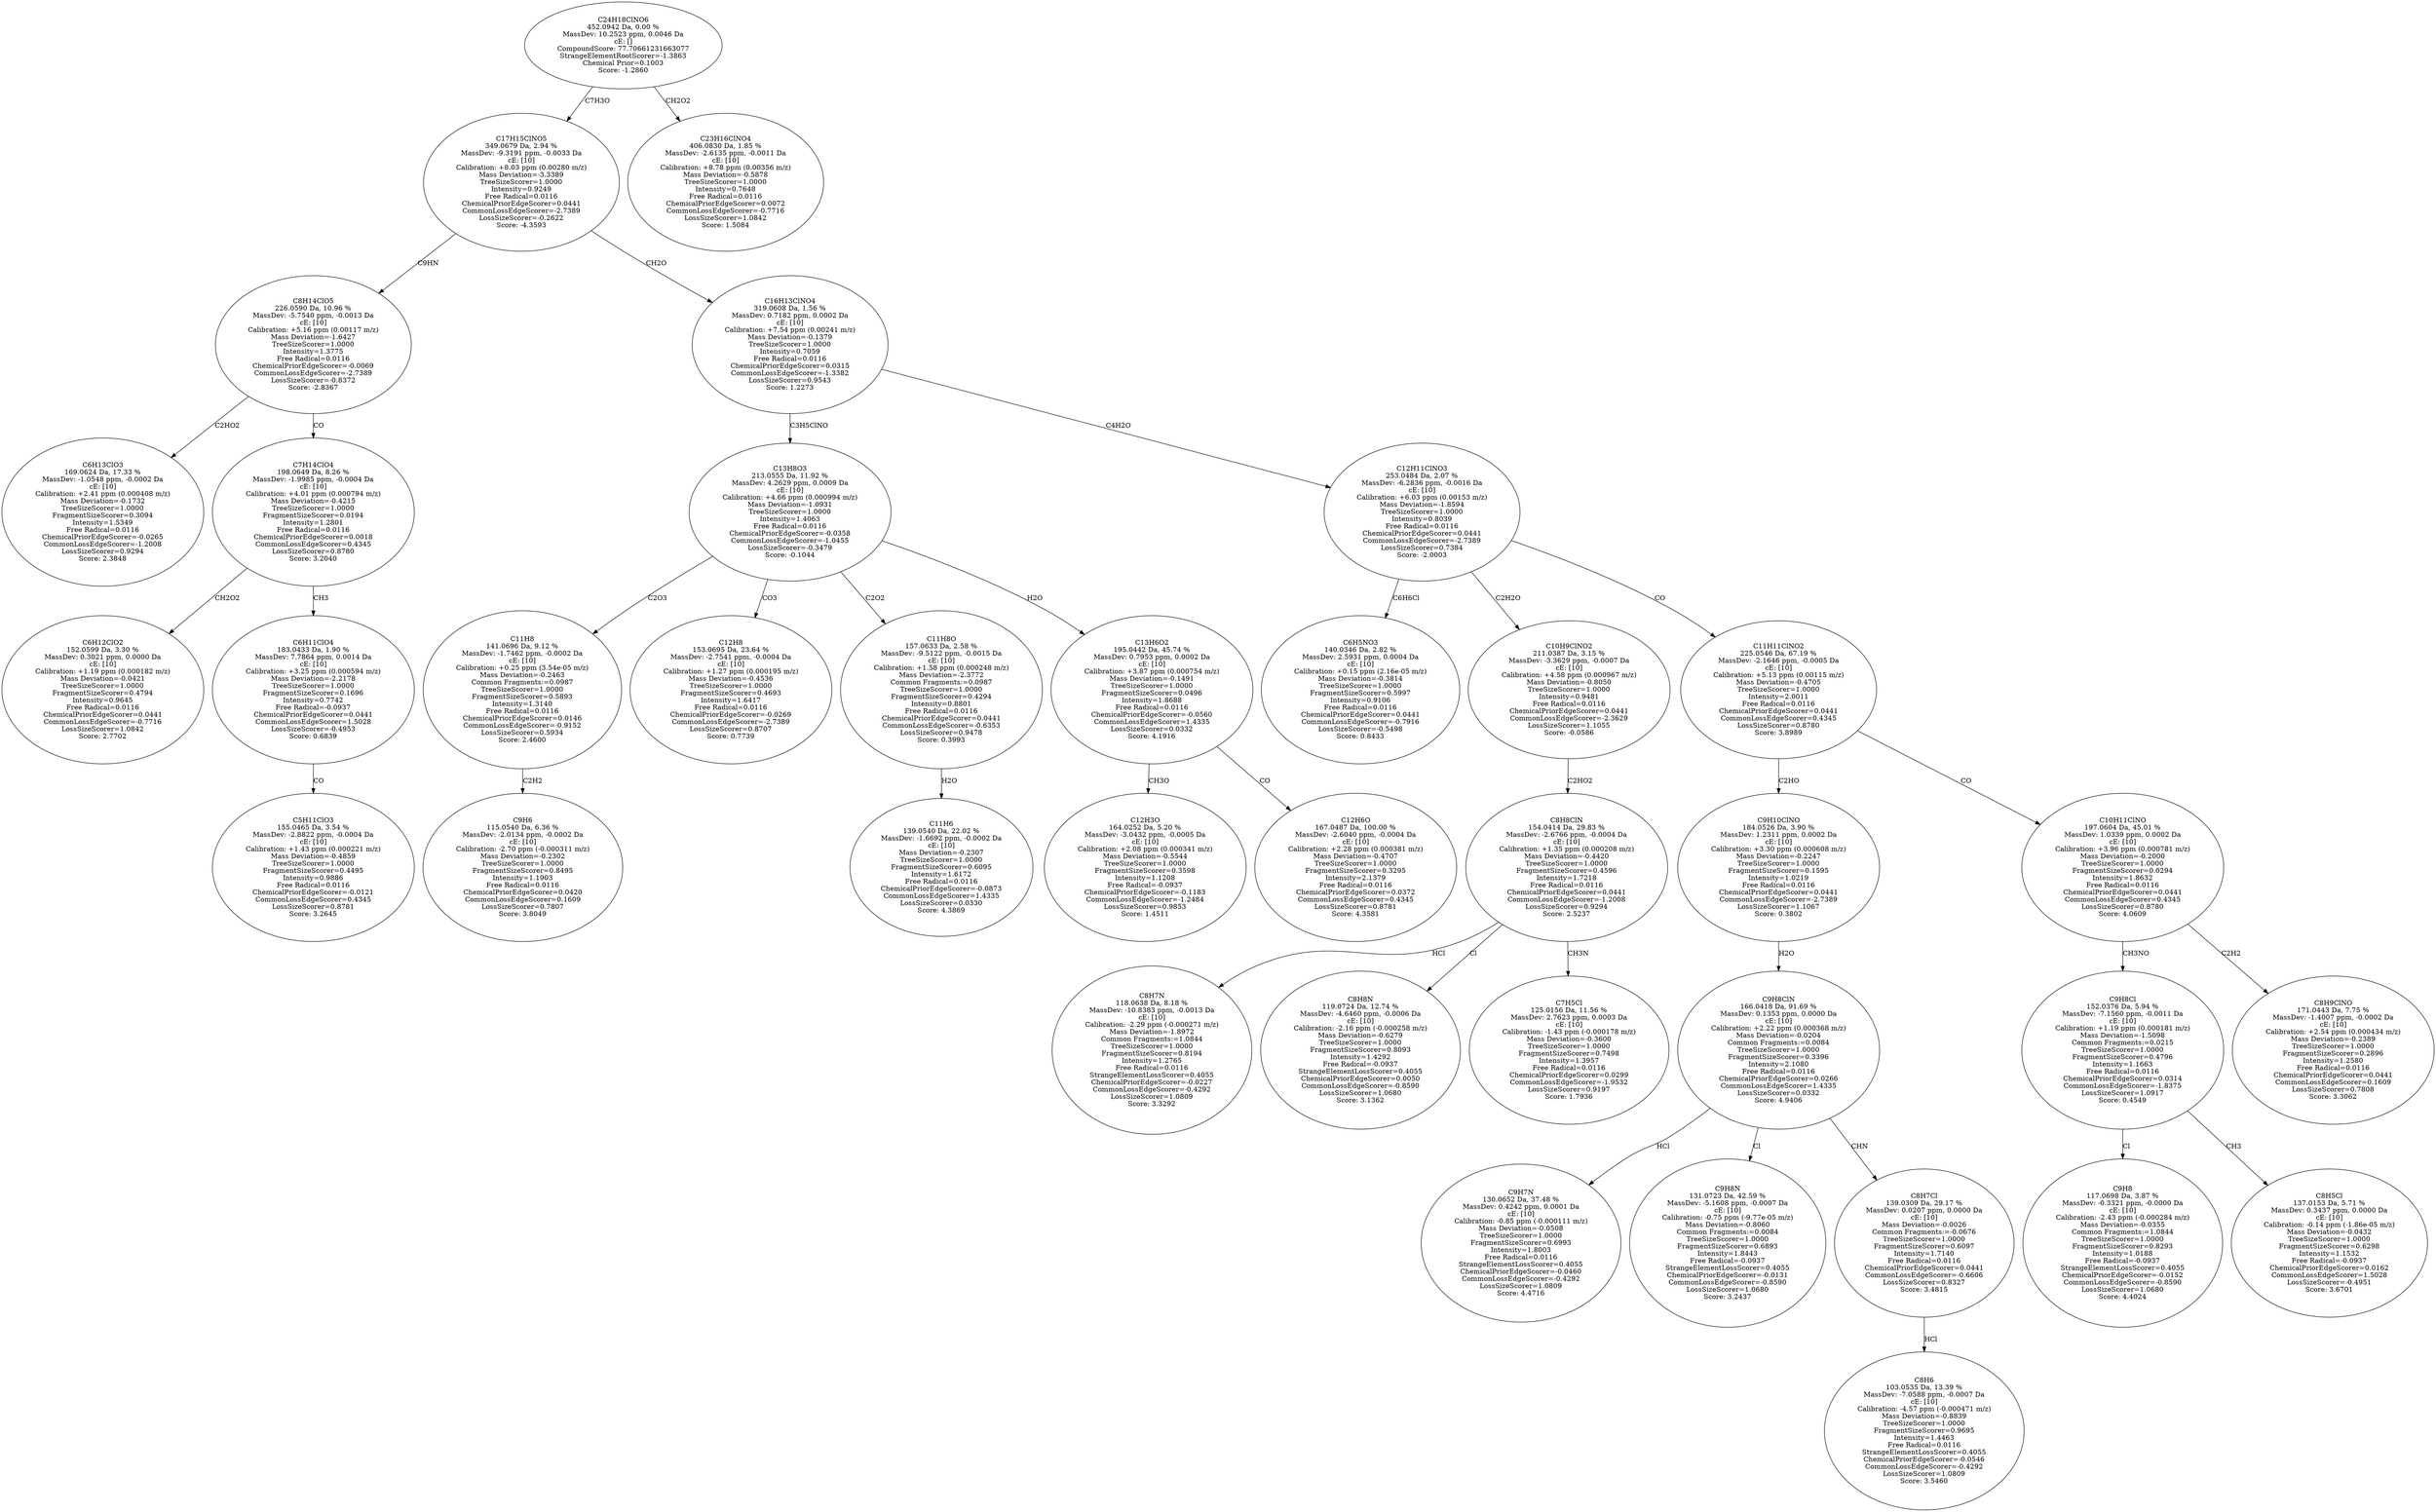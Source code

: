 strict digraph {
v1 [label="C6H13ClO3\n169.0624 Da, 17.33 %\nMassDev: -1.0548 ppm, -0.0002 Da\ncE: [10]\nCalibration: +2.41 ppm (0.000408 m/z)\nMass Deviation=-0.1732\nTreeSizeScorer=1.0000\nFragmentSizeScorer=0.3094\nIntensity=1.5349\nFree Radical=0.0116\nChemicalPriorEdgeScorer=-0.0265\nCommonLossEdgeScorer=-1.2008\nLossSizeScorer=0.9294\nScore: 2.3848"];
v2 [label="C6H12ClO2\n152.0599 Da, 3.30 %\nMassDev: 0.3021 ppm, 0.0000 Da\ncE: [10]\nCalibration: +1.19 ppm (0.000182 m/z)\nMass Deviation=-0.0421\nTreeSizeScorer=1.0000\nFragmentSizeScorer=0.4794\nIntensity=0.9645\nFree Radical=0.0116\nChemicalPriorEdgeScorer=0.0441\nCommonLossEdgeScorer=-0.7716\nLossSizeScorer=1.0842\nScore: 2.7702"];
v3 [label="C5H11ClO3\n155.0465 Da, 3.54 %\nMassDev: -2.8822 ppm, -0.0004 Da\ncE: [10]\nCalibration: +1.43 ppm (0.000221 m/z)\nMass Deviation=-0.4859\nTreeSizeScorer=1.0000\nFragmentSizeScorer=0.4495\nIntensity=0.9886\nFree Radical=0.0116\nChemicalPriorEdgeScorer=-0.0121\nCommonLossEdgeScorer=0.4345\nLossSizeScorer=0.8781\nScore: 3.2645"];
v4 [label="C6H11ClO4\n183.0433 Da, 1.90 %\nMassDev: 7.7864 ppm, 0.0014 Da\ncE: [10]\nCalibration: +3.25 ppm (0.000594 m/z)\nMass Deviation=-2.2178\nTreeSizeScorer=1.0000\nFragmentSizeScorer=0.1696\nIntensity=0.7742\nFree Radical=-0.0937\nChemicalPriorEdgeScorer=0.0441\nCommonLossEdgeScorer=1.5028\nLossSizeScorer=-0.4953\nScore: 0.6839"];
v5 [label="C7H14ClO4\n198.0649 Da, 8.26 %\nMassDev: -1.9985 ppm, -0.0004 Da\ncE: [10]\nCalibration: +4.01 ppm (0.000794 m/z)\nMass Deviation=-0.4215\nTreeSizeScorer=1.0000\nFragmentSizeScorer=0.0194\nIntensity=1.2801\nFree Radical=0.0116\nChemicalPriorEdgeScorer=0.0018\nCommonLossEdgeScorer=0.4345\nLossSizeScorer=0.8780\nScore: 3.2040"];
v6 [label="C8H14ClO5\n226.0590 Da, 10.96 %\nMassDev: -5.7540 ppm, -0.0013 Da\ncE: [10]\nCalibration: +5.16 ppm (0.00117 m/z)\nMass Deviation=-1.6427\nTreeSizeScorer=1.0000\nIntensity=1.3775\nFree Radical=0.0116\nChemicalPriorEdgeScorer=-0.0069\nCommonLossEdgeScorer=-2.7389\nLossSizeScorer=-0.8372\nScore: -2.8367"];
v7 [label="C9H6\n115.0540 Da, 6.36 %\nMassDev: -2.0134 ppm, -0.0002 Da\ncE: [10]\nCalibration: -2.70 ppm (-0.000311 m/z)\nMass Deviation=-0.2302\nTreeSizeScorer=1.0000\nFragmentSizeScorer=0.8495\nIntensity=1.1903\nFree Radical=0.0116\nChemicalPriorEdgeScorer=0.0420\nCommonLossEdgeScorer=0.1609\nLossSizeScorer=0.7807\nScore: 3.8049"];
v8 [label="C11H8\n141.0696 Da, 9.12 %\nMassDev: -1.7462 ppm, -0.0002 Da\ncE: [10]\nCalibration: +0.25 ppm (3.54e-05 m/z)\nMass Deviation=-0.2463\nCommon Fragments:=0.0987\nTreeSizeScorer=1.0000\nFragmentSizeScorer=0.5893\nIntensity=1.3140\nFree Radical=0.0116\nChemicalPriorEdgeScorer=0.0146\nCommonLossEdgeScorer=-0.9152\nLossSizeScorer=0.5934\nScore: 2.4600"];
v9 [label="C12H8\n153.0695 Da, 23.64 %\nMassDev: -2.7541 ppm, -0.0004 Da\ncE: [10]\nCalibration: +1.27 ppm (0.000195 m/z)\nMass Deviation=-0.4536\nTreeSizeScorer=1.0000\nFragmentSizeScorer=0.4693\nIntensity=1.6417\nFree Radical=0.0116\nChemicalPriorEdgeScorer=-0.0269\nCommonLossEdgeScorer=-2.7389\nLossSizeScorer=0.8707\nScore: 0.7739"];
v10 [label="C11H6\n139.0540 Da, 22.02 %\nMassDev: -1.6692 ppm, -0.0002 Da\ncE: [10]\nMass Deviation=-0.2307\nTreeSizeScorer=1.0000\nFragmentSizeScorer=0.6095\nIntensity=1.6172\nFree Radical=0.0116\nChemicalPriorEdgeScorer=-0.0873\nCommonLossEdgeScorer=1.4335\nLossSizeScorer=0.0330\nScore: 4.3869"];
v11 [label="C11H8O\n157.0633 Da, 2.58 %\nMassDev: -9.5122 ppm, -0.0015 Da\ncE: [10]\nCalibration: +1.58 ppm (0.000248 m/z)\nMass Deviation=-2.3772\nCommon Fragments:=0.0987\nTreeSizeScorer=1.0000\nFragmentSizeScorer=0.4294\nIntensity=0.8801\nFree Radical=0.0116\nChemicalPriorEdgeScorer=0.0441\nCommonLossEdgeScorer=-0.6353\nLossSizeScorer=0.9478\nScore: 0.3993"];
v12 [label="C12H3O\n164.0252 Da, 5.20 %\nMassDev: -3.0432 ppm, -0.0005 Da\ncE: [10]\nCalibration: +2.08 ppm (0.000341 m/z)\nMass Deviation=-0.5544\nTreeSizeScorer=1.0000\nFragmentSizeScorer=0.3598\nIntensity=1.1208\nFree Radical=-0.0937\nChemicalPriorEdgeScorer=-0.1183\nCommonLossEdgeScorer=-1.2484\nLossSizeScorer=0.9853\nScore: 1.4511"];
v13 [label="C12H6O\n167.0487 Da, 100.00 %\nMassDev: -2.6040 ppm, -0.0004 Da\ncE: [10]\nCalibration: +2.28 ppm (0.000381 m/z)\nMass Deviation=-0.4707\nTreeSizeScorer=1.0000\nFragmentSizeScorer=0.3295\nIntensity=2.1379\nFree Radical=0.0116\nChemicalPriorEdgeScorer=0.0372\nCommonLossEdgeScorer=0.4345\nLossSizeScorer=0.8781\nScore: 4.3581"];
v14 [label="C13H6O2\n195.0442 Da, 45.74 %\nMassDev: 0.7953 ppm, 0.0002 Da\ncE: [10]\nCalibration: +3.87 ppm (0.000754 m/z)\nMass Deviation=-0.1491\nTreeSizeScorer=1.0000\nFragmentSizeScorer=0.0496\nIntensity=1.8688\nFree Radical=0.0116\nChemicalPriorEdgeScorer=-0.0560\nCommonLossEdgeScorer=1.4335\nLossSizeScorer=0.0332\nScore: 4.1916"];
v15 [label="C13H8O3\n213.0555 Da, 11.92 %\nMassDev: 4.2629 ppm, 0.0009 Da\ncE: [10]\nCalibration: +4.66 ppm (0.000994 m/z)\nMass Deviation=-1.0931\nTreeSizeScorer=1.0000\nIntensity=1.4063\nFree Radical=0.0116\nChemicalPriorEdgeScorer=-0.0358\nCommonLossEdgeScorer=-1.0455\nLossSizeScorer=-0.3479\nScore: -0.1044"];
v16 [label="C6H5NO3\n140.0346 Da, 2.82 %\nMassDev: 2.5931 ppm, 0.0004 Da\ncE: [10]\nCalibration: +0.15 ppm (2.16e-05 m/z)\nMass Deviation=-0.3814\nTreeSizeScorer=1.0000\nFragmentSizeScorer=0.5997\nIntensity=0.9106\nFree Radical=0.0116\nChemicalPriorEdgeScorer=0.0441\nCommonLossEdgeScorer=-0.7916\nLossSizeScorer=-0.5498\nScore: 0.8433"];
v17 [label="C8H7N\n118.0638 Da, 8.18 %\nMassDev: -10.8383 ppm, -0.0013 Da\ncE: [10]\nCalibration: -2.29 ppm (-0.000271 m/z)\nMass Deviation=-1.8972\nCommon Fragments:=1.0844\nTreeSizeScorer=1.0000\nFragmentSizeScorer=0.8194\nIntensity=1.2765\nFree Radical=0.0116\nStrangeElementLossScorer=0.4055\nChemicalPriorEdgeScorer=-0.0227\nCommonLossEdgeScorer=-0.4292\nLossSizeScorer=1.0809\nScore: 3.3292"];
v18 [label="C8H8N\n119.0724 Da, 12.74 %\nMassDev: -4.6460 ppm, -0.0006 Da\ncE: [10]\nCalibration: -2.16 ppm (-0.000258 m/z)\nMass Deviation=-0.6279\nTreeSizeScorer=1.0000\nFragmentSizeScorer=0.8093\nIntensity=1.4292\nFree Radical=-0.0937\nStrangeElementLossScorer=0.4055\nChemicalPriorEdgeScorer=0.0050\nCommonLossEdgeScorer=-0.8590\nLossSizeScorer=1.0680\nScore: 3.1362"];
v19 [label="C7H5Cl\n125.0156 Da, 11.56 %\nMassDev: 2.7623 ppm, 0.0003 Da\ncE: [10]\nCalibration: -1.43 ppm (-0.000178 m/z)\nMass Deviation=-0.3600\nTreeSizeScorer=1.0000\nFragmentSizeScorer=0.7498\nIntensity=1.3957\nFree Radical=0.0116\nChemicalPriorEdgeScorer=0.0299\nCommonLossEdgeScorer=-1.9532\nLossSizeScorer=0.9197\nScore: 1.7936"];
v20 [label="C8H8ClN\n154.0414 Da, 29.83 %\nMassDev: -2.6766 ppm, -0.0004 Da\ncE: [10]\nCalibration: +1.35 ppm (0.000208 m/z)\nMass Deviation=-0.4420\nTreeSizeScorer=1.0000\nFragmentSizeScorer=0.4596\nIntensity=1.7218\nFree Radical=0.0116\nChemicalPriorEdgeScorer=0.0441\nCommonLossEdgeScorer=-1.2008\nLossSizeScorer=0.9294\nScore: 2.5237"];
v21 [label="C10H9ClNO2\n211.0387 Da, 3.15 %\nMassDev: -3.3629 ppm, -0.0007 Da\ncE: [10]\nCalibration: +4.58 ppm (0.000967 m/z)\nMass Deviation=-0.8050\nTreeSizeScorer=1.0000\nIntensity=0.9481\nFree Radical=0.0116\nChemicalPriorEdgeScorer=0.0441\nCommonLossEdgeScorer=-2.3629\nLossSizeScorer=1.1055\nScore: -0.0586"];
v22 [label="C9H7N\n130.0652 Da, 37.48 %\nMassDev: 0.4242 ppm, 0.0001 Da\ncE: [10]\nCalibration: -0.85 ppm (-0.000111 m/z)\nMass Deviation=-0.0508\nTreeSizeScorer=1.0000\nFragmentSizeScorer=0.6993\nIntensity=1.8003\nFree Radical=0.0116\nStrangeElementLossScorer=0.4055\nChemicalPriorEdgeScorer=-0.0460\nCommonLossEdgeScorer=-0.4292\nLossSizeScorer=1.0809\nScore: 4.4716"];
v23 [label="C9H8N\n131.0723 Da, 42.59 %\nMassDev: -5.1608 ppm, -0.0007 Da\ncE: [10]\nCalibration: -0.75 ppm (-9.77e-05 m/z)\nMass Deviation=-0.8060\nCommon Fragments:=0.0084\nTreeSizeScorer=1.0000\nFragmentSizeScorer=0.6893\nIntensity=1.8443\nFree Radical=-0.0937\nStrangeElementLossScorer=0.4055\nChemicalPriorEdgeScorer=-0.0131\nCommonLossEdgeScorer=-0.8590\nLossSizeScorer=1.0680\nScore: 3.2437"];
v24 [label="C8H6\n103.0535 Da, 13.39 %\nMassDev: -7.0588 ppm, -0.0007 Da\ncE: [10]\nCalibration: -4.57 ppm (-0.000471 m/z)\nMass Deviation=-0.8839\nTreeSizeScorer=1.0000\nFragmentSizeScorer=0.9695\nIntensity=1.4463\nFree Radical=0.0116\nStrangeElementLossScorer=0.4055\nChemicalPriorEdgeScorer=-0.0546\nCommonLossEdgeScorer=-0.4292\nLossSizeScorer=1.0809\nScore: 3.5460"];
v25 [label="C8H7Cl\n139.0309 Da, 29.17 %\nMassDev: 0.0207 ppm, 0.0000 Da\ncE: [10]\nMass Deviation=-0.0026\nCommon Fragments:=-0.0676\nTreeSizeScorer=1.0000\nFragmentSizeScorer=0.6097\nIntensity=1.7140\nFree Radical=0.0116\nChemicalPriorEdgeScorer=0.0441\nCommonLossEdgeScorer=-0.6606\nLossSizeScorer=0.8327\nScore: 3.4815"];
v26 [label="C9H8ClN\n166.0418 Da, 91.69 %\nMassDev: 0.1353 ppm, 0.0000 Da\ncE: [10]\nCalibration: +2.22 ppm (0.000368 m/z)\nMass Deviation=-0.0204\nCommon Fragments:=0.0084\nTreeSizeScorer=1.0000\nFragmentSizeScorer=0.3396\nIntensity=2.1080\nFree Radical=0.0116\nChemicalPriorEdgeScorer=0.0266\nCommonLossEdgeScorer=1.4335\nLossSizeScorer=0.0332\nScore: 4.9406"];
v27 [label="C9H10ClNO\n184.0526 Da, 3.90 %\nMassDev: 1.2311 ppm, 0.0002 Da\ncE: [10]\nCalibration: +3.30 ppm (0.000608 m/z)\nMass Deviation=-0.2247\nTreeSizeScorer=1.0000\nFragmentSizeScorer=0.1595\nIntensity=1.0219\nFree Radical=0.0116\nChemicalPriorEdgeScorer=0.0441\nCommonLossEdgeScorer=-2.7389\nLossSizeScorer=1.1067\nScore: 0.3802"];
v28 [label="C9H8\n117.0698 Da, 3.87 %\nMassDev: -0.3321 ppm, -0.0000 Da\ncE: [10]\nCalibration: -2.43 ppm (-0.000284 m/z)\nMass Deviation=-0.0355\nCommon Fragments:=1.0844\nTreeSizeScorer=1.0000\nFragmentSizeScorer=0.8293\nIntensity=1.0188\nFree Radical=-0.0937\nStrangeElementLossScorer=0.4055\nChemicalPriorEdgeScorer=-0.0152\nCommonLossEdgeScorer=-0.8590\nLossSizeScorer=1.0680\nScore: 4.4024"];
v29 [label="C8H5Cl\n137.0153 Da, 5.71 %\nMassDev: 0.3437 ppm, 0.0000 Da\ncE: [10]\nCalibration: -0.14 ppm (-1.86e-05 m/z)\nMass Deviation=-0.0432\nTreeSizeScorer=1.0000\nFragmentSizeScorer=0.6298\nIntensity=1.1532\nFree Radical=-0.0937\nChemicalPriorEdgeScorer=0.0162\nCommonLossEdgeScorer=1.5028\nLossSizeScorer=-0.4951\nScore: 3.6701"];
v30 [label="C9H8Cl\n152.0376 Da, 5.94 %\nMassDev: -7.1560 ppm, -0.0011 Da\ncE: [10]\nCalibration: +1.19 ppm (0.000181 m/z)\nMass Deviation=-1.5098\nCommon Fragments:=0.0215\nTreeSizeScorer=1.0000\nFragmentSizeScorer=0.4796\nIntensity=1.1663\nFree Radical=0.0116\nChemicalPriorEdgeScorer=0.0314\nCommonLossEdgeScorer=-1.8375\nLossSizeScorer=1.0917\nScore: 0.4549"];
v31 [label="C8H9ClNO\n171.0443 Da, 7.75 %\nMassDev: -1.4007 ppm, -0.0002 Da\ncE: [10]\nCalibration: +2.54 ppm (0.000434 m/z)\nMass Deviation=-0.2389\nTreeSizeScorer=1.0000\nFragmentSizeScorer=0.2896\nIntensity=1.2580\nFree Radical=0.0116\nChemicalPriorEdgeScorer=0.0441\nCommonLossEdgeScorer=0.1609\nLossSizeScorer=0.7808\nScore: 3.3062"];
v32 [label="C10H11ClNO\n197.0604 Da, 45.01 %\nMassDev: 1.0339 ppm, 0.0002 Da\ncE: [10]\nCalibration: +3.96 ppm (0.000781 m/z)\nMass Deviation=-0.2000\nTreeSizeScorer=1.0000\nFragmentSizeScorer=0.0294\nIntensity=1.8632\nFree Radical=0.0116\nChemicalPriorEdgeScorer=0.0441\nCommonLossEdgeScorer=0.4345\nLossSizeScorer=0.8780\nScore: 4.0609"];
v33 [label="C11H11ClNO2\n225.0546 Da, 67.19 %\nMassDev: -2.1646 ppm, -0.0005 Da\ncE: [10]\nCalibration: +5.13 ppm (0.00115 m/z)\nMass Deviation=-0.4705\nTreeSizeScorer=1.0000\nIntensity=2.0011\nFree Radical=0.0116\nChemicalPriorEdgeScorer=0.0441\nCommonLossEdgeScorer=0.4345\nLossSizeScorer=0.8780\nScore: 3.8989"];
v34 [label="C12H11ClNO3\n253.0484 Da, 2.07 %\nMassDev: -6.2836 ppm, -0.0016 Da\ncE: [10]\nCalibration: +6.03 ppm (0.00153 m/z)\nMass Deviation=-1.8594\nTreeSizeScorer=1.0000\nIntensity=0.8039\nFree Radical=0.0116\nChemicalPriorEdgeScorer=0.0441\nCommonLossEdgeScorer=-2.7389\nLossSizeScorer=0.7384\nScore: -2.0003"];
v35 [label="C16H13ClNO4\n319.0608 Da, 1.56 %\nMassDev: 0.7182 ppm, 0.0002 Da\ncE: [10]\nCalibration: +7.54 ppm (0.00241 m/z)\nMass Deviation=-0.1379\nTreeSizeScorer=1.0000\nIntensity=0.7059\nFree Radical=0.0116\nChemicalPriorEdgeScorer=0.0315\nCommonLossEdgeScorer=-1.3382\nLossSizeScorer=0.9543\nScore: 1.2273"];
v36 [label="C17H15ClNO5\n349.0679 Da, 2.94 %\nMassDev: -9.3191 ppm, -0.0033 Da\ncE: [10]\nCalibration: +8.03 ppm (0.00280 m/z)\nMass Deviation=-3.3389\nTreeSizeScorer=1.0000\nIntensity=0.9249\nFree Radical=0.0116\nChemicalPriorEdgeScorer=0.0441\nCommonLossEdgeScorer=-2.7389\nLossSizeScorer=-0.2622\nScore: -4.3593"];
v37 [label="C23H16ClNO4\n406.0830 Da, 1.85 %\nMassDev: -2.6135 ppm, -0.0011 Da\ncE: [10]\nCalibration: +8.78 ppm (0.00356 m/z)\nMass Deviation=-0.5878\nTreeSizeScorer=1.0000\nIntensity=0.7648\nFree Radical=0.0116\nChemicalPriorEdgeScorer=0.0072\nCommonLossEdgeScorer=-0.7716\nLossSizeScorer=1.0842\nScore: 1.5084"];
v38 [label="C24H18ClNO6\n452.0942 Da, 0.00 %\nMassDev: 10.2523 ppm, 0.0046 Da\ncE: []\nCompoundScore: 77.70661231663077\nStrangeElementRootScorer=-1.3863\nChemical Prior=0.1003\nScore: -1.2860"];
v6 -> v1 [label="C2HO2"];
v5 -> v2 [label="CH2O2"];
v4 -> v3 [label="CO"];
v5 -> v4 [label="CH3"];
v6 -> v5 [label="CO"];
v36 -> v6 [label="C9HN"];
v8 -> v7 [label="C2H2"];
v15 -> v8 [label="C2O3"];
v15 -> v9 [label="CO3"];
v11 -> v10 [label="H2O"];
v15 -> v11 [label="C2O2"];
v14 -> v12 [label="CH3O"];
v14 -> v13 [label="CO"];
v15 -> v14 [label="H2O"];
v35 -> v15 [label="C3H5ClNO"];
v34 -> v16 [label="C6H6Cl"];
v20 -> v17 [label="HCl"];
v20 -> v18 [label="Cl"];
v20 -> v19 [label="CH3N"];
v21 -> v20 [label="C2HO2"];
v34 -> v21 [label="C2H2O"];
v26 -> v22 [label="HCl"];
v26 -> v23 [label="Cl"];
v25 -> v24 [label="HCl"];
v26 -> v25 [label="CHN"];
v27 -> v26 [label="H2O"];
v33 -> v27 [label="C2HO"];
v30 -> v28 [label="Cl"];
v30 -> v29 [label="CH3"];
v32 -> v30 [label="CH3NO"];
v32 -> v31 [label="C2H2"];
v33 -> v32 [label="CO"];
v34 -> v33 [label="CO"];
v35 -> v34 [label="C4H2O"];
v36 -> v35 [label="CH2O"];
v38 -> v36 [label="C7H3O"];
v38 -> v37 [label="CH2O2"];
}